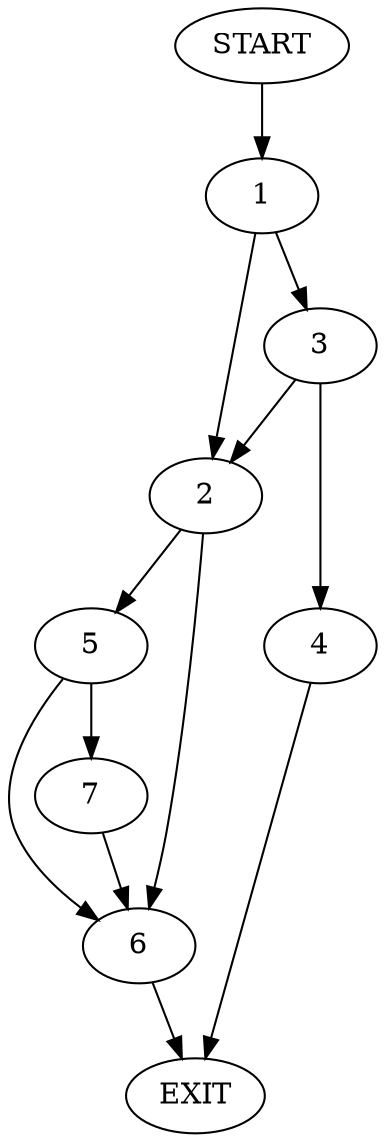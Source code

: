 digraph {
0 [label="START"]
8 [label="EXIT"]
0 -> 1
1 -> 2
1 -> 3
3 -> 2
3 -> 4
2 -> 5
2 -> 6
4 -> 8
5 -> 7
5 -> 6
6 -> 8
7 -> 6
}
